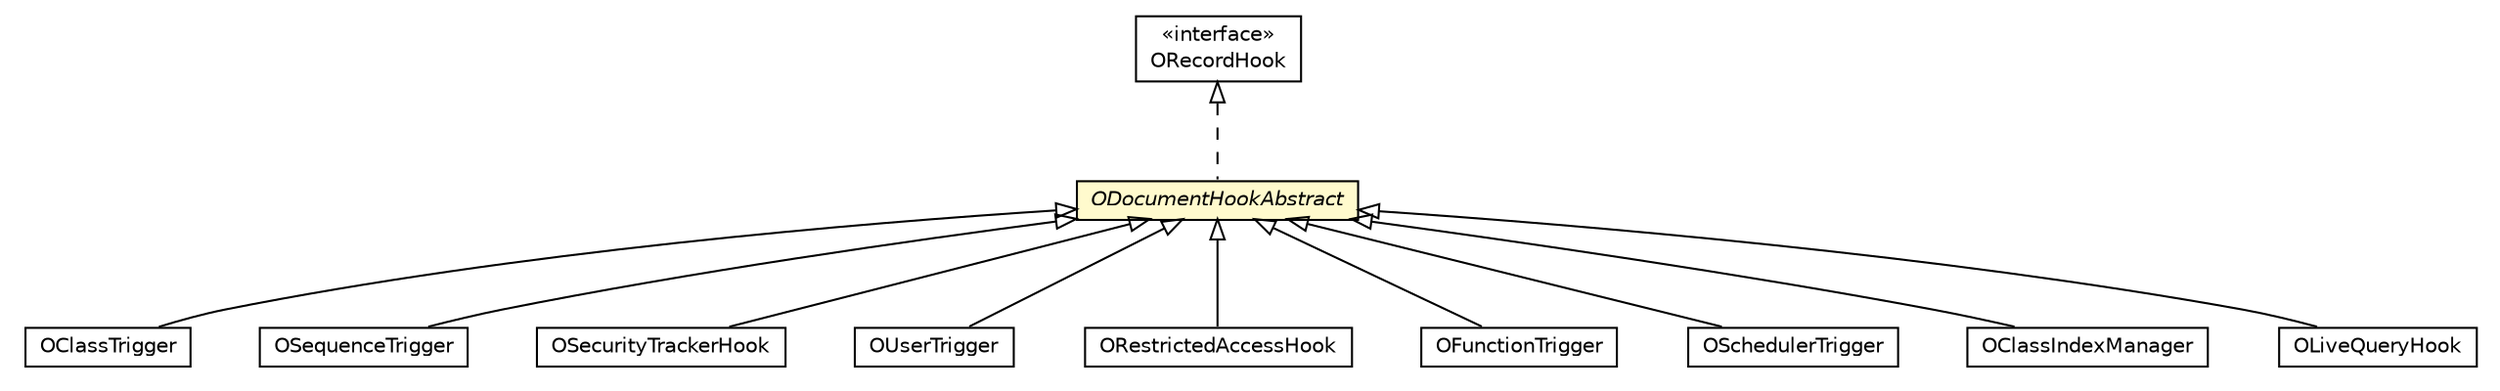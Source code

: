 #!/usr/local/bin/dot
#
# Class diagram 
# Generated by UMLGraph version R5_6-24-gf6e263 (http://www.umlgraph.org/)
#

digraph G {
	edge [fontname="Helvetica",fontsize=10,labelfontname="Helvetica",labelfontsize=10];
	node [fontname="Helvetica",fontsize=10,shape=plaintext];
	nodesep=0.25;
	ranksep=0.5;
	// com.orientechnologies.orient.core.db.record.OClassTrigger
	c1609731 [label=<<table title="com.orientechnologies.orient.core.db.record.OClassTrigger" border="0" cellborder="1" cellspacing="0" cellpadding="2" port="p" href="../db/record/OClassTrigger.html">
		<tr><td><table border="0" cellspacing="0" cellpadding="1">
<tr><td align="center" balign="center"> OClassTrigger </td></tr>
		</table></td></tr>
		</table>>, URL="../db/record/OClassTrigger.html", fontname="Helvetica", fontcolor="black", fontsize=10.0];
	// com.orientechnologies.orient.core.metadata.sequence.OSequenceTrigger
	c1609849 [label=<<table title="com.orientechnologies.orient.core.metadata.sequence.OSequenceTrigger" border="0" cellborder="1" cellspacing="0" cellpadding="2" port="p" href="../metadata/sequence/OSequenceTrigger.html">
		<tr><td><table border="0" cellspacing="0" cellpadding="1">
<tr><td align="center" balign="center"> OSequenceTrigger </td></tr>
		</table></td></tr>
		</table>>, URL="../metadata/sequence/OSequenceTrigger.html", fontname="Helvetica", fontcolor="black", fontsize=10.0];
	// com.orientechnologies.orient.core.metadata.security.OSecurityTrackerHook
	c1609863 [label=<<table title="com.orientechnologies.orient.core.metadata.security.OSecurityTrackerHook" border="0" cellborder="1" cellspacing="0" cellpadding="2" port="p" href="../metadata/security/OSecurityTrackerHook.html">
		<tr><td><table border="0" cellspacing="0" cellpadding="1">
<tr><td align="center" balign="center"> OSecurityTrackerHook </td></tr>
		</table></td></tr>
		</table>>, URL="../metadata/security/OSecurityTrackerHook.html", fontname="Helvetica", fontcolor="black", fontsize=10.0];
	// com.orientechnologies.orient.core.metadata.security.OUserTrigger
	c1609864 [label=<<table title="com.orientechnologies.orient.core.metadata.security.OUserTrigger" border="0" cellborder="1" cellspacing="0" cellpadding="2" port="p" href="../metadata/security/OUserTrigger.html">
		<tr><td><table border="0" cellspacing="0" cellpadding="1">
<tr><td align="center" balign="center"> OUserTrigger </td></tr>
		</table></td></tr>
		</table>>, URL="../metadata/security/OUserTrigger.html", fontname="Helvetica", fontcolor="black", fontsize=10.0];
	// com.orientechnologies.orient.core.metadata.security.ORestrictedAccessHook
	c1609883 [label=<<table title="com.orientechnologies.orient.core.metadata.security.ORestrictedAccessHook" border="0" cellborder="1" cellspacing="0" cellpadding="2" port="p" href="../metadata/security/ORestrictedAccessHook.html">
		<tr><td><table border="0" cellspacing="0" cellpadding="1">
<tr><td align="center" balign="center"> ORestrictedAccessHook </td></tr>
		</table></td></tr>
		</table>>, URL="../metadata/security/ORestrictedAccessHook.html", fontname="Helvetica", fontcolor="black", fontsize=10.0];
	// com.orientechnologies.orient.core.metadata.function.OFunctionTrigger
	c1609891 [label=<<table title="com.orientechnologies.orient.core.metadata.function.OFunctionTrigger" border="0" cellborder="1" cellspacing="0" cellpadding="2" port="p" href="../metadata/function/OFunctionTrigger.html">
		<tr><td><table border="0" cellspacing="0" cellpadding="1">
<tr><td align="center" balign="center"> OFunctionTrigger </td></tr>
		</table></td></tr>
		</table>>, URL="../metadata/function/OFunctionTrigger.html", fontname="Helvetica", fontcolor="black", fontsize=10.0];
	// com.orientechnologies.orient.core.hook.ODocumentHookAbstract
	c1609936 [label=<<table title="com.orientechnologies.orient.core.hook.ODocumentHookAbstract" border="0" cellborder="1" cellspacing="0" cellpadding="2" port="p" bgcolor="lemonChiffon" href="./ODocumentHookAbstract.html">
		<tr><td><table border="0" cellspacing="0" cellpadding="1">
<tr><td align="center" balign="center"><font face="Helvetica-Oblique"> ODocumentHookAbstract </font></td></tr>
		</table></td></tr>
		</table>>, URL="./ODocumentHookAbstract.html", fontname="Helvetica", fontcolor="black", fontsize=10.0];
	// com.orientechnologies.orient.core.hook.ORecordHook
	c1609937 [label=<<table title="com.orientechnologies.orient.core.hook.ORecordHook" border="0" cellborder="1" cellspacing="0" cellpadding="2" port="p" href="./ORecordHook.html">
		<tr><td><table border="0" cellspacing="0" cellpadding="1">
<tr><td align="center" balign="center"> &#171;interface&#187; </td></tr>
<tr><td align="center" balign="center"> ORecordHook </td></tr>
		</table></td></tr>
		</table>>, URL="./ORecordHook.html", fontname="Helvetica", fontcolor="black", fontsize=10.0];
	// com.orientechnologies.orient.core.schedule.OSchedulerTrigger
	c1610655 [label=<<table title="com.orientechnologies.orient.core.schedule.OSchedulerTrigger" border="0" cellborder="1" cellspacing="0" cellpadding="2" port="p" href="../schedule/OSchedulerTrigger.html">
		<tr><td><table border="0" cellspacing="0" cellpadding="1">
<tr><td align="center" balign="center"> OSchedulerTrigger </td></tr>
		</table></td></tr>
		</table>>, URL="../schedule/OSchedulerTrigger.html", fontname="Helvetica", fontcolor="black", fontsize=10.0];
	// com.orientechnologies.orient.core.index.OClassIndexManager
	c1610827 [label=<<table title="com.orientechnologies.orient.core.index.OClassIndexManager" border="0" cellborder="1" cellspacing="0" cellpadding="2" port="p" href="../index/OClassIndexManager.html">
		<tr><td><table border="0" cellspacing="0" cellpadding="1">
<tr><td align="center" balign="center"> OClassIndexManager </td></tr>
		</table></td></tr>
		</table>>, URL="../index/OClassIndexManager.html", fontname="Helvetica", fontcolor="black", fontsize=10.0];
	// com.orientechnologies.orient.core.query.live.OLiveQueryHook
	c1610904 [label=<<table title="com.orientechnologies.orient.core.query.live.OLiveQueryHook" border="0" cellborder="1" cellspacing="0" cellpadding="2" port="p" href="../query/live/OLiveQueryHook.html">
		<tr><td><table border="0" cellspacing="0" cellpadding="1">
<tr><td align="center" balign="center"> OLiveQueryHook </td></tr>
		</table></td></tr>
		</table>>, URL="../query/live/OLiveQueryHook.html", fontname="Helvetica", fontcolor="black", fontsize=10.0];
	//com.orientechnologies.orient.core.db.record.OClassTrigger extends com.orientechnologies.orient.core.hook.ODocumentHookAbstract
	c1609936:p -> c1609731:p [dir=back,arrowtail=empty];
	//com.orientechnologies.orient.core.metadata.sequence.OSequenceTrigger extends com.orientechnologies.orient.core.hook.ODocumentHookAbstract
	c1609936:p -> c1609849:p [dir=back,arrowtail=empty];
	//com.orientechnologies.orient.core.metadata.security.OSecurityTrackerHook extends com.orientechnologies.orient.core.hook.ODocumentHookAbstract
	c1609936:p -> c1609863:p [dir=back,arrowtail=empty];
	//com.orientechnologies.orient.core.metadata.security.OUserTrigger extends com.orientechnologies.orient.core.hook.ODocumentHookAbstract
	c1609936:p -> c1609864:p [dir=back,arrowtail=empty];
	//com.orientechnologies.orient.core.metadata.security.ORestrictedAccessHook extends com.orientechnologies.orient.core.hook.ODocumentHookAbstract
	c1609936:p -> c1609883:p [dir=back,arrowtail=empty];
	//com.orientechnologies.orient.core.metadata.function.OFunctionTrigger extends com.orientechnologies.orient.core.hook.ODocumentHookAbstract
	c1609936:p -> c1609891:p [dir=back,arrowtail=empty];
	//com.orientechnologies.orient.core.hook.ODocumentHookAbstract implements com.orientechnologies.orient.core.hook.ORecordHook
	c1609937:p -> c1609936:p [dir=back,arrowtail=empty,style=dashed];
	//com.orientechnologies.orient.core.schedule.OSchedulerTrigger extends com.orientechnologies.orient.core.hook.ODocumentHookAbstract
	c1609936:p -> c1610655:p [dir=back,arrowtail=empty];
	//com.orientechnologies.orient.core.index.OClassIndexManager extends com.orientechnologies.orient.core.hook.ODocumentHookAbstract
	c1609936:p -> c1610827:p [dir=back,arrowtail=empty];
	//com.orientechnologies.orient.core.query.live.OLiveQueryHook extends com.orientechnologies.orient.core.hook.ODocumentHookAbstract
	c1609936:p -> c1610904:p [dir=back,arrowtail=empty];
}

